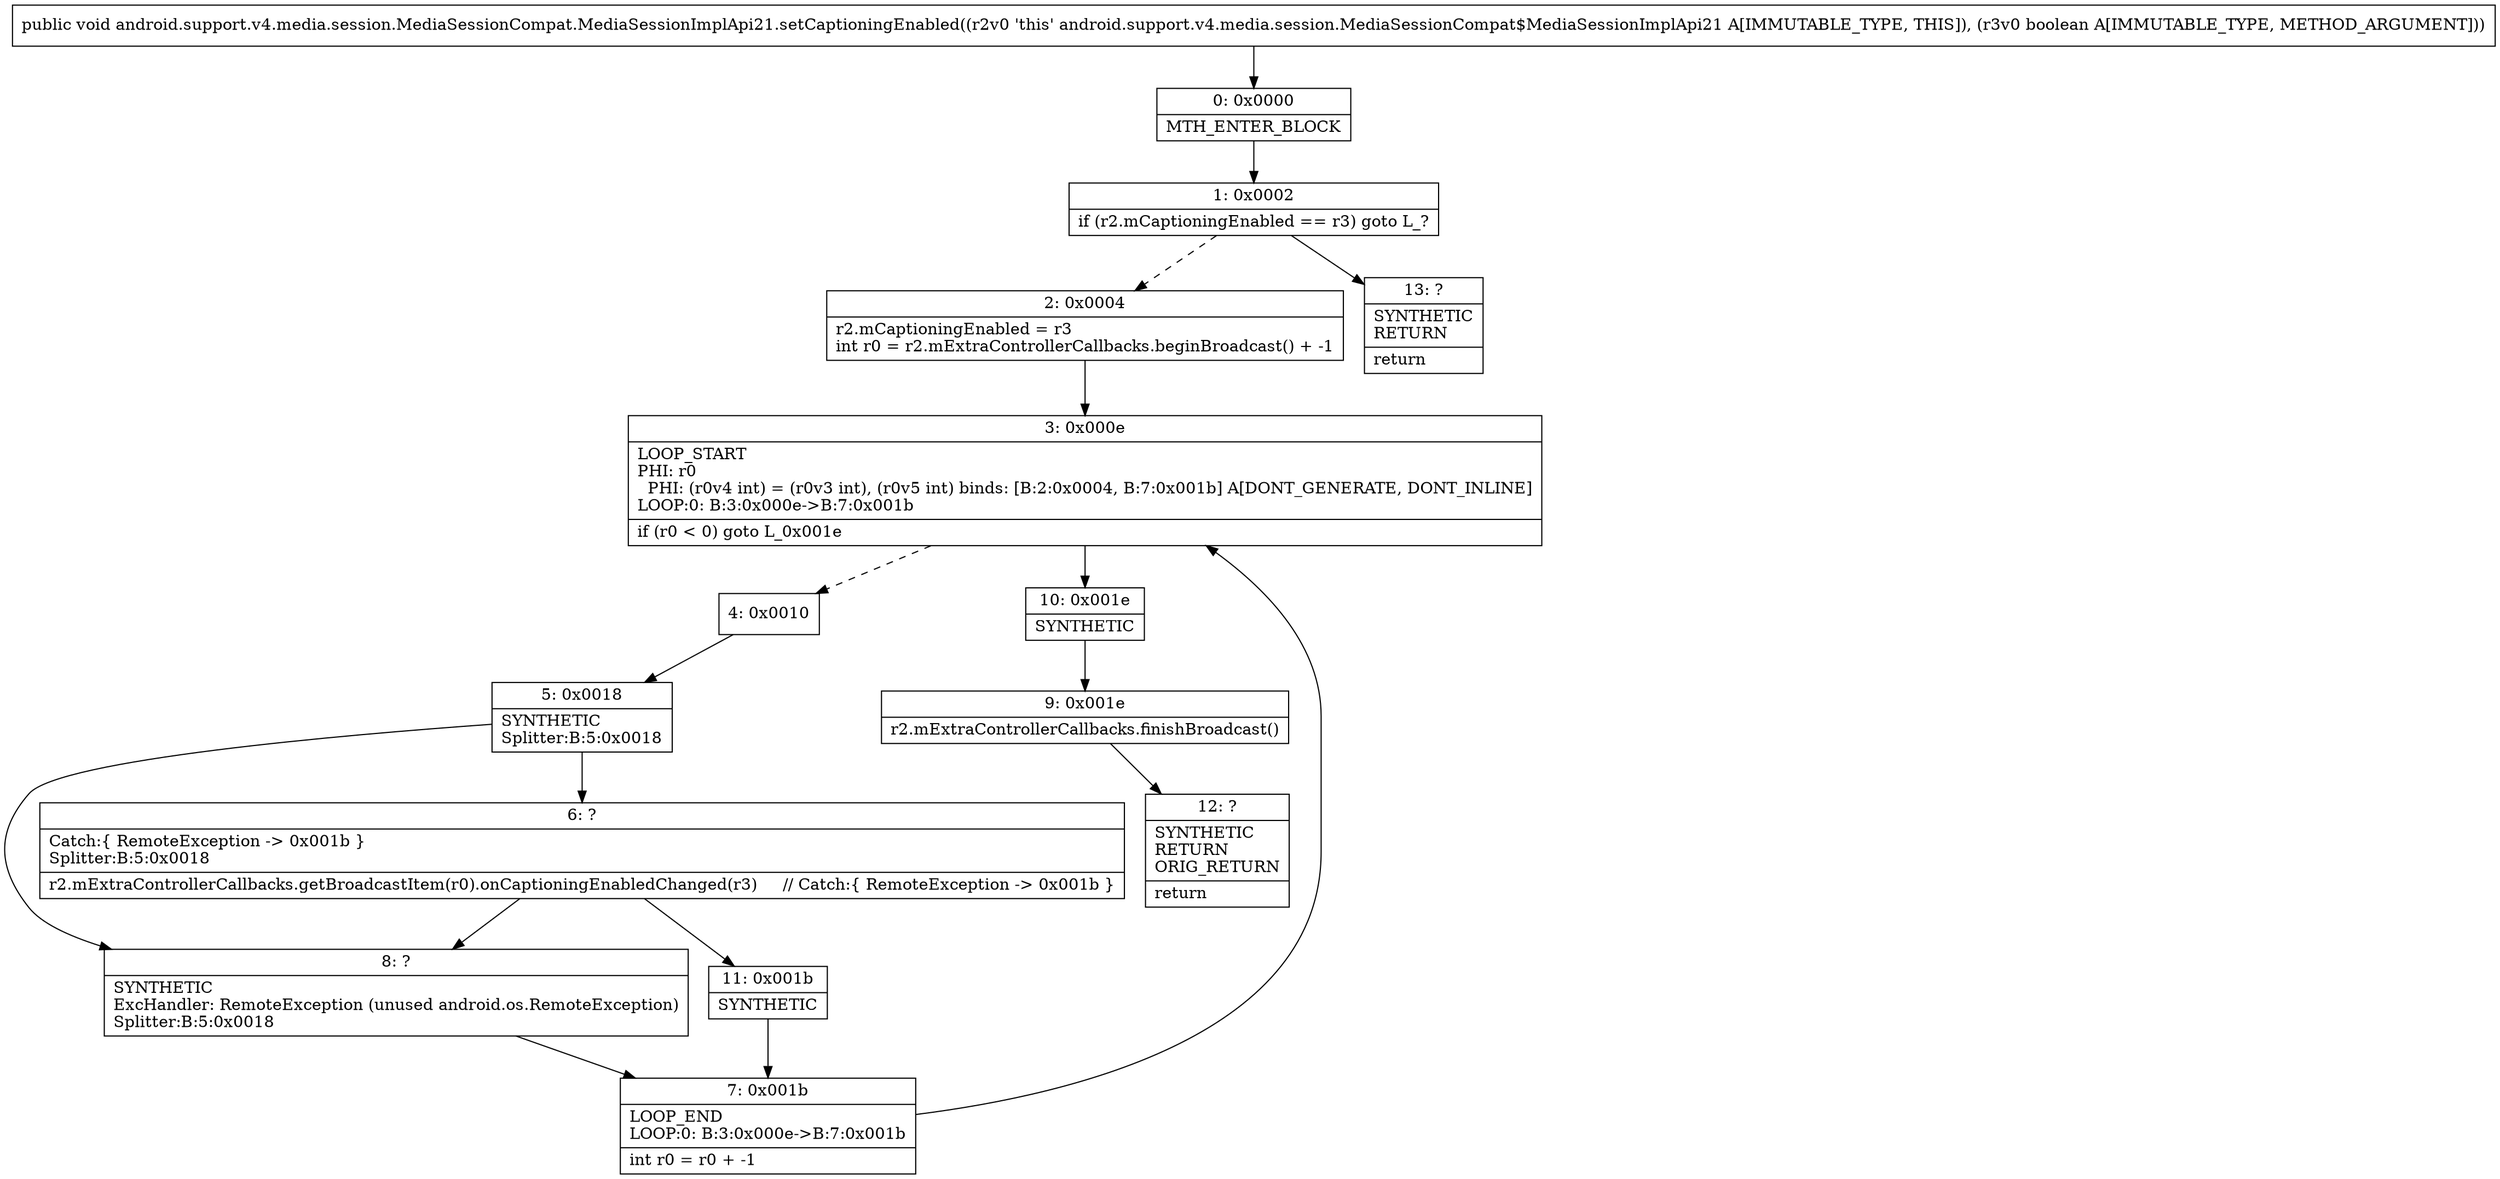 digraph "CFG forandroid.support.v4.media.session.MediaSessionCompat.MediaSessionImplApi21.setCaptioningEnabled(Z)V" {
Node_0 [shape=record,label="{0\:\ 0x0000|MTH_ENTER_BLOCK\l}"];
Node_1 [shape=record,label="{1\:\ 0x0002|if (r2.mCaptioningEnabled == r3) goto L_?\l}"];
Node_2 [shape=record,label="{2\:\ 0x0004|r2.mCaptioningEnabled = r3\lint r0 = r2.mExtraControllerCallbacks.beginBroadcast() + \-1\l}"];
Node_3 [shape=record,label="{3\:\ 0x000e|LOOP_START\lPHI: r0 \l  PHI: (r0v4 int) = (r0v3 int), (r0v5 int) binds: [B:2:0x0004, B:7:0x001b] A[DONT_GENERATE, DONT_INLINE]\lLOOP:0: B:3:0x000e\-\>B:7:0x001b\l|if (r0 \< 0) goto L_0x001e\l}"];
Node_4 [shape=record,label="{4\:\ 0x0010}"];
Node_5 [shape=record,label="{5\:\ 0x0018|SYNTHETIC\lSplitter:B:5:0x0018\l}"];
Node_6 [shape=record,label="{6\:\ ?|Catch:\{ RemoteException \-\> 0x001b \}\lSplitter:B:5:0x0018\l|r2.mExtraControllerCallbacks.getBroadcastItem(r0).onCaptioningEnabledChanged(r3)     \/\/ Catch:\{ RemoteException \-\> 0x001b \}\l}"];
Node_7 [shape=record,label="{7\:\ 0x001b|LOOP_END\lLOOP:0: B:3:0x000e\-\>B:7:0x001b\l|int r0 = r0 + \-1\l}"];
Node_8 [shape=record,label="{8\:\ ?|SYNTHETIC\lExcHandler: RemoteException (unused android.os.RemoteException)\lSplitter:B:5:0x0018\l}"];
Node_9 [shape=record,label="{9\:\ 0x001e|r2.mExtraControllerCallbacks.finishBroadcast()\l}"];
Node_10 [shape=record,label="{10\:\ 0x001e|SYNTHETIC\l}"];
Node_11 [shape=record,label="{11\:\ 0x001b|SYNTHETIC\l}"];
Node_12 [shape=record,label="{12\:\ ?|SYNTHETIC\lRETURN\lORIG_RETURN\l|return\l}"];
Node_13 [shape=record,label="{13\:\ ?|SYNTHETIC\lRETURN\l|return\l}"];
MethodNode[shape=record,label="{public void android.support.v4.media.session.MediaSessionCompat.MediaSessionImplApi21.setCaptioningEnabled((r2v0 'this' android.support.v4.media.session.MediaSessionCompat$MediaSessionImplApi21 A[IMMUTABLE_TYPE, THIS]), (r3v0 boolean A[IMMUTABLE_TYPE, METHOD_ARGUMENT])) }"];
MethodNode -> Node_0;
Node_0 -> Node_1;
Node_1 -> Node_2[style=dashed];
Node_1 -> Node_13;
Node_2 -> Node_3;
Node_3 -> Node_4[style=dashed];
Node_3 -> Node_10;
Node_4 -> Node_5;
Node_5 -> Node_6;
Node_5 -> Node_8;
Node_6 -> Node_8;
Node_6 -> Node_11;
Node_7 -> Node_3;
Node_8 -> Node_7;
Node_9 -> Node_12;
Node_10 -> Node_9;
Node_11 -> Node_7;
}

